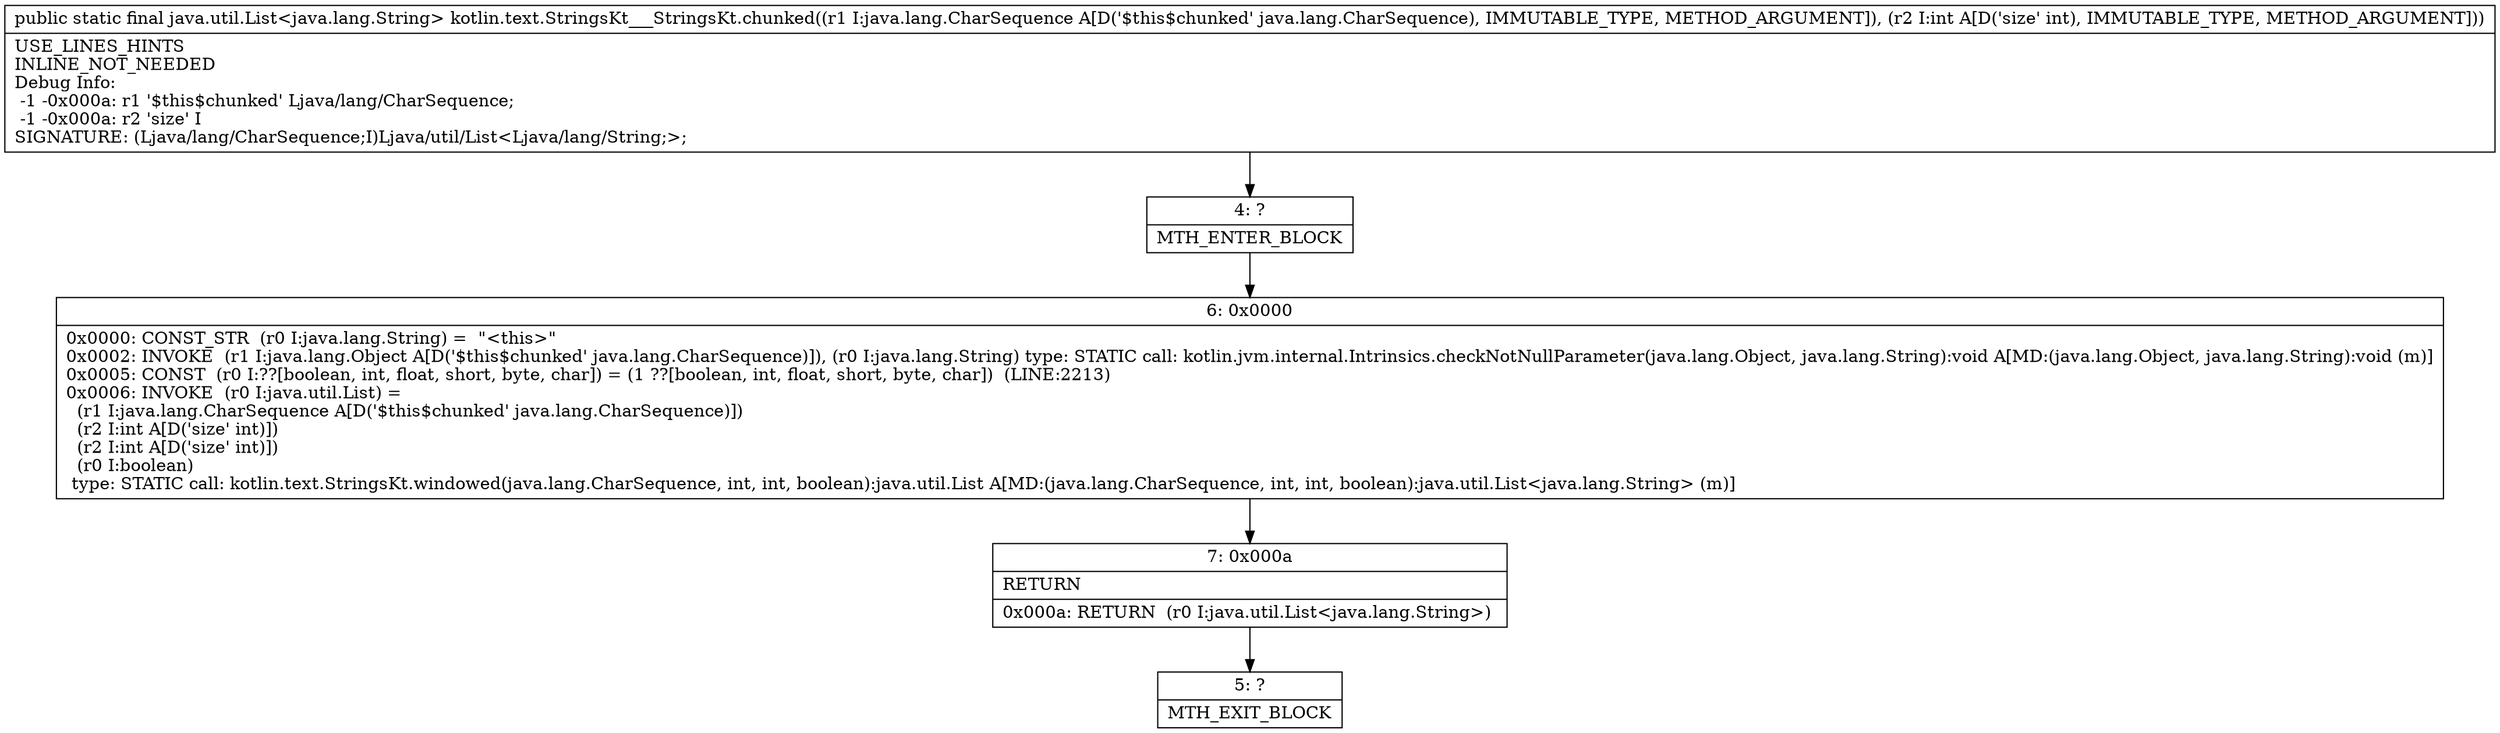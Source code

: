 digraph "CFG forkotlin.text.StringsKt___StringsKt.chunked(Ljava\/lang\/CharSequence;I)Ljava\/util\/List;" {
Node_4 [shape=record,label="{4\:\ ?|MTH_ENTER_BLOCK\l}"];
Node_6 [shape=record,label="{6\:\ 0x0000|0x0000: CONST_STR  (r0 I:java.lang.String) =  \"\<this\>\" \l0x0002: INVOKE  (r1 I:java.lang.Object A[D('$this$chunked' java.lang.CharSequence)]), (r0 I:java.lang.String) type: STATIC call: kotlin.jvm.internal.Intrinsics.checkNotNullParameter(java.lang.Object, java.lang.String):void A[MD:(java.lang.Object, java.lang.String):void (m)]\l0x0005: CONST  (r0 I:??[boolean, int, float, short, byte, char]) = (1 ??[boolean, int, float, short, byte, char])  (LINE:2213)\l0x0006: INVOKE  (r0 I:java.util.List) = \l  (r1 I:java.lang.CharSequence A[D('$this$chunked' java.lang.CharSequence)])\l  (r2 I:int A[D('size' int)])\l  (r2 I:int A[D('size' int)])\l  (r0 I:boolean)\l type: STATIC call: kotlin.text.StringsKt.windowed(java.lang.CharSequence, int, int, boolean):java.util.List A[MD:(java.lang.CharSequence, int, int, boolean):java.util.List\<java.lang.String\> (m)]\l}"];
Node_7 [shape=record,label="{7\:\ 0x000a|RETURN\l|0x000a: RETURN  (r0 I:java.util.List\<java.lang.String\>) \l}"];
Node_5 [shape=record,label="{5\:\ ?|MTH_EXIT_BLOCK\l}"];
MethodNode[shape=record,label="{public static final java.util.List\<java.lang.String\> kotlin.text.StringsKt___StringsKt.chunked((r1 I:java.lang.CharSequence A[D('$this$chunked' java.lang.CharSequence), IMMUTABLE_TYPE, METHOD_ARGUMENT]), (r2 I:int A[D('size' int), IMMUTABLE_TYPE, METHOD_ARGUMENT]))  | USE_LINES_HINTS\lINLINE_NOT_NEEDED\lDebug Info:\l  \-1 \-0x000a: r1 '$this$chunked' Ljava\/lang\/CharSequence;\l  \-1 \-0x000a: r2 'size' I\lSIGNATURE: (Ljava\/lang\/CharSequence;I)Ljava\/util\/List\<Ljava\/lang\/String;\>;\l}"];
MethodNode -> Node_4;Node_4 -> Node_6;
Node_6 -> Node_7;
Node_7 -> Node_5;
}

